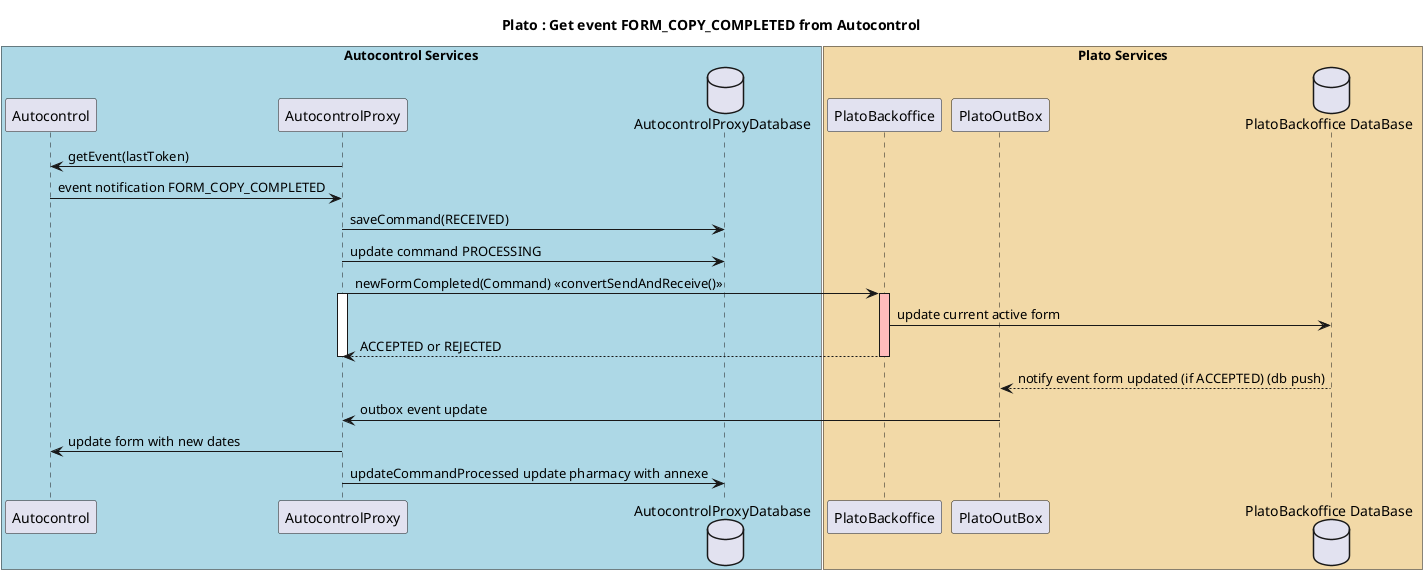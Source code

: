@startuml
title Plato : Get event FORM_COPY_COMPLETED from Autocontrol

box "Autocontrol Services" #LightBlue
participant Autocontrol
participant AutocontrolProxy
database AutocontrolProxyDatabase
end box

box "Plato Services" #f2d9a7
participant PlatoBackoffice
participant PlatoOutBox
database "PlatoBackoffice DataBase"
end box
Autocontrol <- AutocontrolProxy: getEvent(lastToken)
Autocontrol -> AutocontrolProxy: event notification FORM_COPY_COMPLETED
AutocontrolProxy -> AutocontrolProxyDatabase: saveCommand(RECEIVED)

AutocontrolProxy -> AutocontrolProxyDatabase: update command PROCESSING
AutocontrolProxy -> PlatoBackoffice: newFormCompleted(Command) <<convertSendAndReceive()>>
activate AutocontrolProxy
    activate PlatoBackoffice #FFBBBB

    PlatoBackoffice -> "PlatoBackoffice DataBase": update current active form
    return ACCEPTED or REJECTED
    deactivate PlatoBackoffice
deactivate AutocontrolProxy
    PlatoOutBox <-- "PlatoBackoffice DataBase" : notify event form updated (if ACCEPTED) (db push)

PlatoOutBox -> AutocontrolProxy: outbox event update

AutocontrolProxy -> Autocontrol: update form with new dates

AutocontrolProxy -> AutocontrolProxyDatabase : updateCommandProcessed update pharmacy with annexe


@enduml